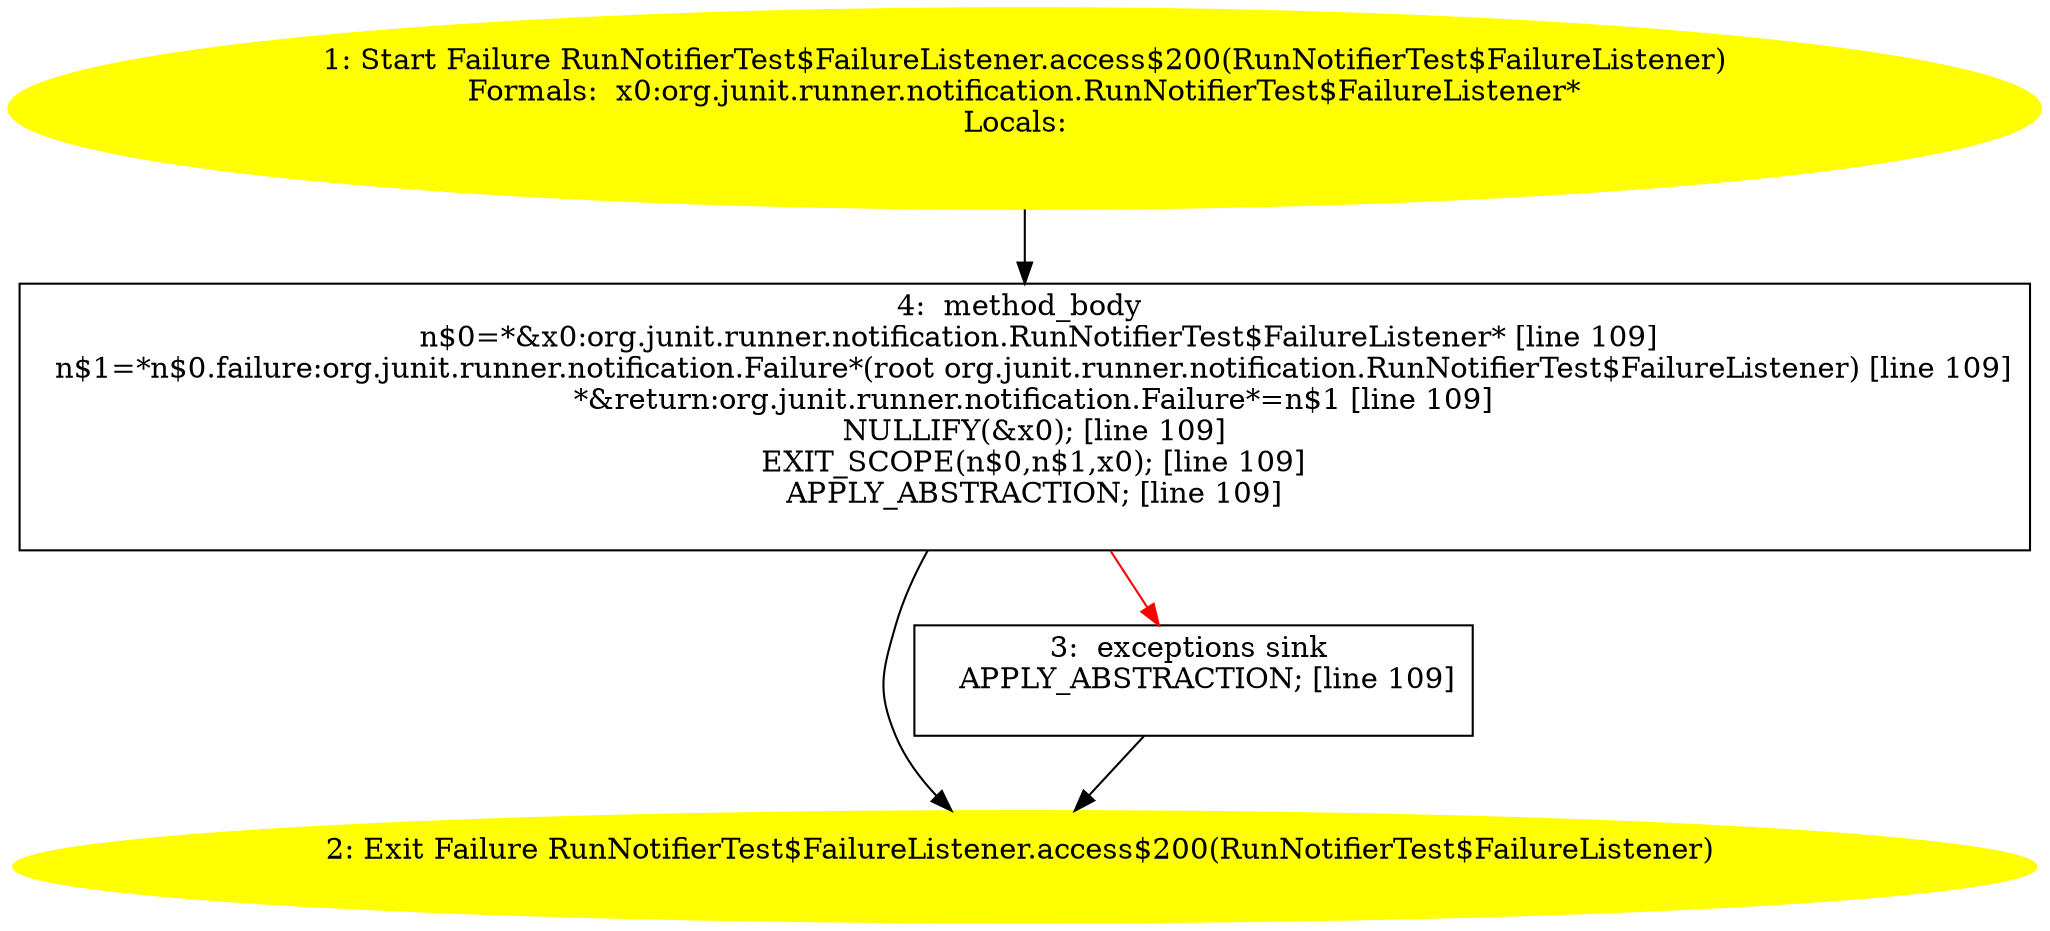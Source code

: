 /* @generated */
digraph cfg {
"org.junit.runner.notification.RunNotifierTest$FailureListener.access$200(org.junit.runner.notificati.2d0b7b0307a6dd5b8cceb0a063ddf3cd_1" [label="1: Start Failure RunNotifierTest$FailureListener.access$200(RunNotifierTest$FailureListener)\nFormals:  x0:org.junit.runner.notification.RunNotifierTest$FailureListener*\nLocals:  \n  " color=yellow style=filled]
	

	 "org.junit.runner.notification.RunNotifierTest$FailureListener.access$200(org.junit.runner.notificati.2d0b7b0307a6dd5b8cceb0a063ddf3cd_1" -> "org.junit.runner.notification.RunNotifierTest$FailureListener.access$200(org.junit.runner.notificati.2d0b7b0307a6dd5b8cceb0a063ddf3cd_4" ;
"org.junit.runner.notification.RunNotifierTest$FailureListener.access$200(org.junit.runner.notificati.2d0b7b0307a6dd5b8cceb0a063ddf3cd_2" [label="2: Exit Failure RunNotifierTest$FailureListener.access$200(RunNotifierTest$FailureListener) \n  " color=yellow style=filled]
	

"org.junit.runner.notification.RunNotifierTest$FailureListener.access$200(org.junit.runner.notificati.2d0b7b0307a6dd5b8cceb0a063ddf3cd_3" [label="3:  exceptions sink \n   APPLY_ABSTRACTION; [line 109]\n " shape="box"]
	

	 "org.junit.runner.notification.RunNotifierTest$FailureListener.access$200(org.junit.runner.notificati.2d0b7b0307a6dd5b8cceb0a063ddf3cd_3" -> "org.junit.runner.notification.RunNotifierTest$FailureListener.access$200(org.junit.runner.notificati.2d0b7b0307a6dd5b8cceb0a063ddf3cd_2" ;
"org.junit.runner.notification.RunNotifierTest$FailureListener.access$200(org.junit.runner.notificati.2d0b7b0307a6dd5b8cceb0a063ddf3cd_4" [label="4:  method_body \n   n$0=*&x0:org.junit.runner.notification.RunNotifierTest$FailureListener* [line 109]\n  n$1=*n$0.failure:org.junit.runner.notification.Failure*(root org.junit.runner.notification.RunNotifierTest$FailureListener) [line 109]\n  *&return:org.junit.runner.notification.Failure*=n$1 [line 109]\n  NULLIFY(&x0); [line 109]\n  EXIT_SCOPE(n$0,n$1,x0); [line 109]\n  APPLY_ABSTRACTION; [line 109]\n " shape="box"]
	

	 "org.junit.runner.notification.RunNotifierTest$FailureListener.access$200(org.junit.runner.notificati.2d0b7b0307a6dd5b8cceb0a063ddf3cd_4" -> "org.junit.runner.notification.RunNotifierTest$FailureListener.access$200(org.junit.runner.notificati.2d0b7b0307a6dd5b8cceb0a063ddf3cd_2" ;
	 "org.junit.runner.notification.RunNotifierTest$FailureListener.access$200(org.junit.runner.notificati.2d0b7b0307a6dd5b8cceb0a063ddf3cd_4" -> "org.junit.runner.notification.RunNotifierTest$FailureListener.access$200(org.junit.runner.notificati.2d0b7b0307a6dd5b8cceb0a063ddf3cd_3" [color="red" ];
}
